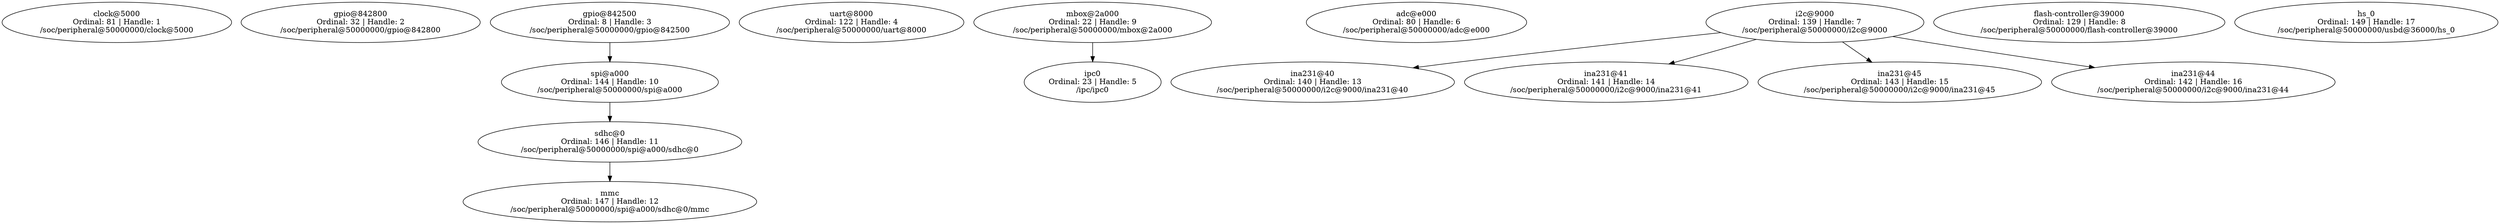// /home/this/ncs/nrf/applications/nrf5340_standard_audio/build/dev_gateway/build_debug/zephyr/zephyr_pre0.elf
digraph "Device dependency graph" {
	81 [label="clock@5000\nOrdinal: 81 | Handle: 1\n/soc/peripheral@50000000/clock@5000"]
	32 [label="gpio@842800\nOrdinal: 32 | Handle: 2\n/soc/peripheral@50000000/gpio@842800"]
	8 [label="gpio@842500\nOrdinal: 8 | Handle: 3\n/soc/peripheral@50000000/gpio@842500"]
	122 [label="uart@8000\nOrdinal: 122 | Handle: 4\n/soc/peripheral@50000000/uart@8000"]
	23 [label="ipc0\nOrdinal: 23 | Handle: 5\n/ipc/ipc0"]
	80 [label="adc@e000\nOrdinal: 80 | Handle: 6\n/soc/peripheral@50000000/adc@e000"]
	139 [label="i2c@9000\nOrdinal: 139 | Handle: 7\n/soc/peripheral@50000000/i2c@9000"]
	129 [label="flash-controller@39000\nOrdinal: 129 | Handle: 8\n/soc/peripheral@50000000/flash-controller@39000"]
	22 [label="mbox@2a000\nOrdinal: 22 | Handle: 9\n/soc/peripheral@50000000/mbox@2a000"]
	144 [label="spi@a000\nOrdinal: 144 | Handle: 10\n/soc/peripheral@50000000/spi@a000"]
	146 [label="sdhc@0\nOrdinal: 146 | Handle: 11\n/soc/peripheral@50000000/spi@a000/sdhc@0"]
	147 [label="mmc\nOrdinal: 147 | Handle: 12\n/soc/peripheral@50000000/spi@a000/sdhc@0/mmc"]
	140 [label="ina231@40\nOrdinal: 140 | Handle: 13\n/soc/peripheral@50000000/i2c@9000/ina231@40"]
	141 [label="ina231@41\nOrdinal: 141 | Handle: 14\n/soc/peripheral@50000000/i2c@9000/ina231@41"]
	143 [label="ina231@45\nOrdinal: 143 | Handle: 15\n/soc/peripheral@50000000/i2c@9000/ina231@45"]
	142 [label="ina231@44\nOrdinal: 142 | Handle: 16\n/soc/peripheral@50000000/i2c@9000/ina231@44"]
	149 [label="hs_0\nOrdinal: 149 | Handle: 17\n/soc/peripheral@50000000/usbd@36000/hs_0"]
	8 -> 144
	139 -> 141
	139 -> 143
	139 -> 140
	139 -> 142
	22 -> 23
	144 -> 146
	146 -> 147
}
